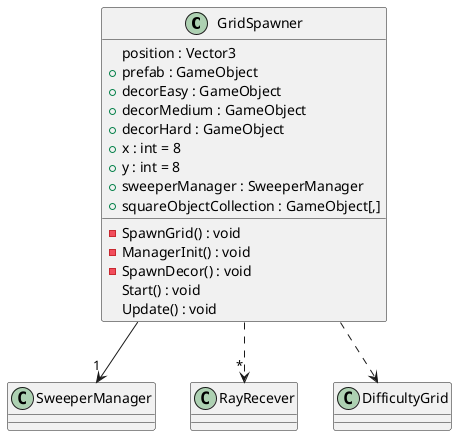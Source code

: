 @startuml
class GridSpawner {
    position : Vector3
    + prefab : GameObject
    + decorEasy : GameObject
    + decorMedium : GameObject
    + decorHard : GameObject
    + x : int = 8
    + y : int = 8
    + sweeperManager : SweeperManager
    + squareObjectCollection : GameObject[,]
    - SpawnGrid() : void
    - ManagerInit() : void
    - SpawnDecor() : void
    Start() : void
    Update() : void
}
GridSpawner --> "1" SweeperManager
GridSpawner ..> "*" RayRecever
GridSpawner ..> DifficultyGrid
@enduml
